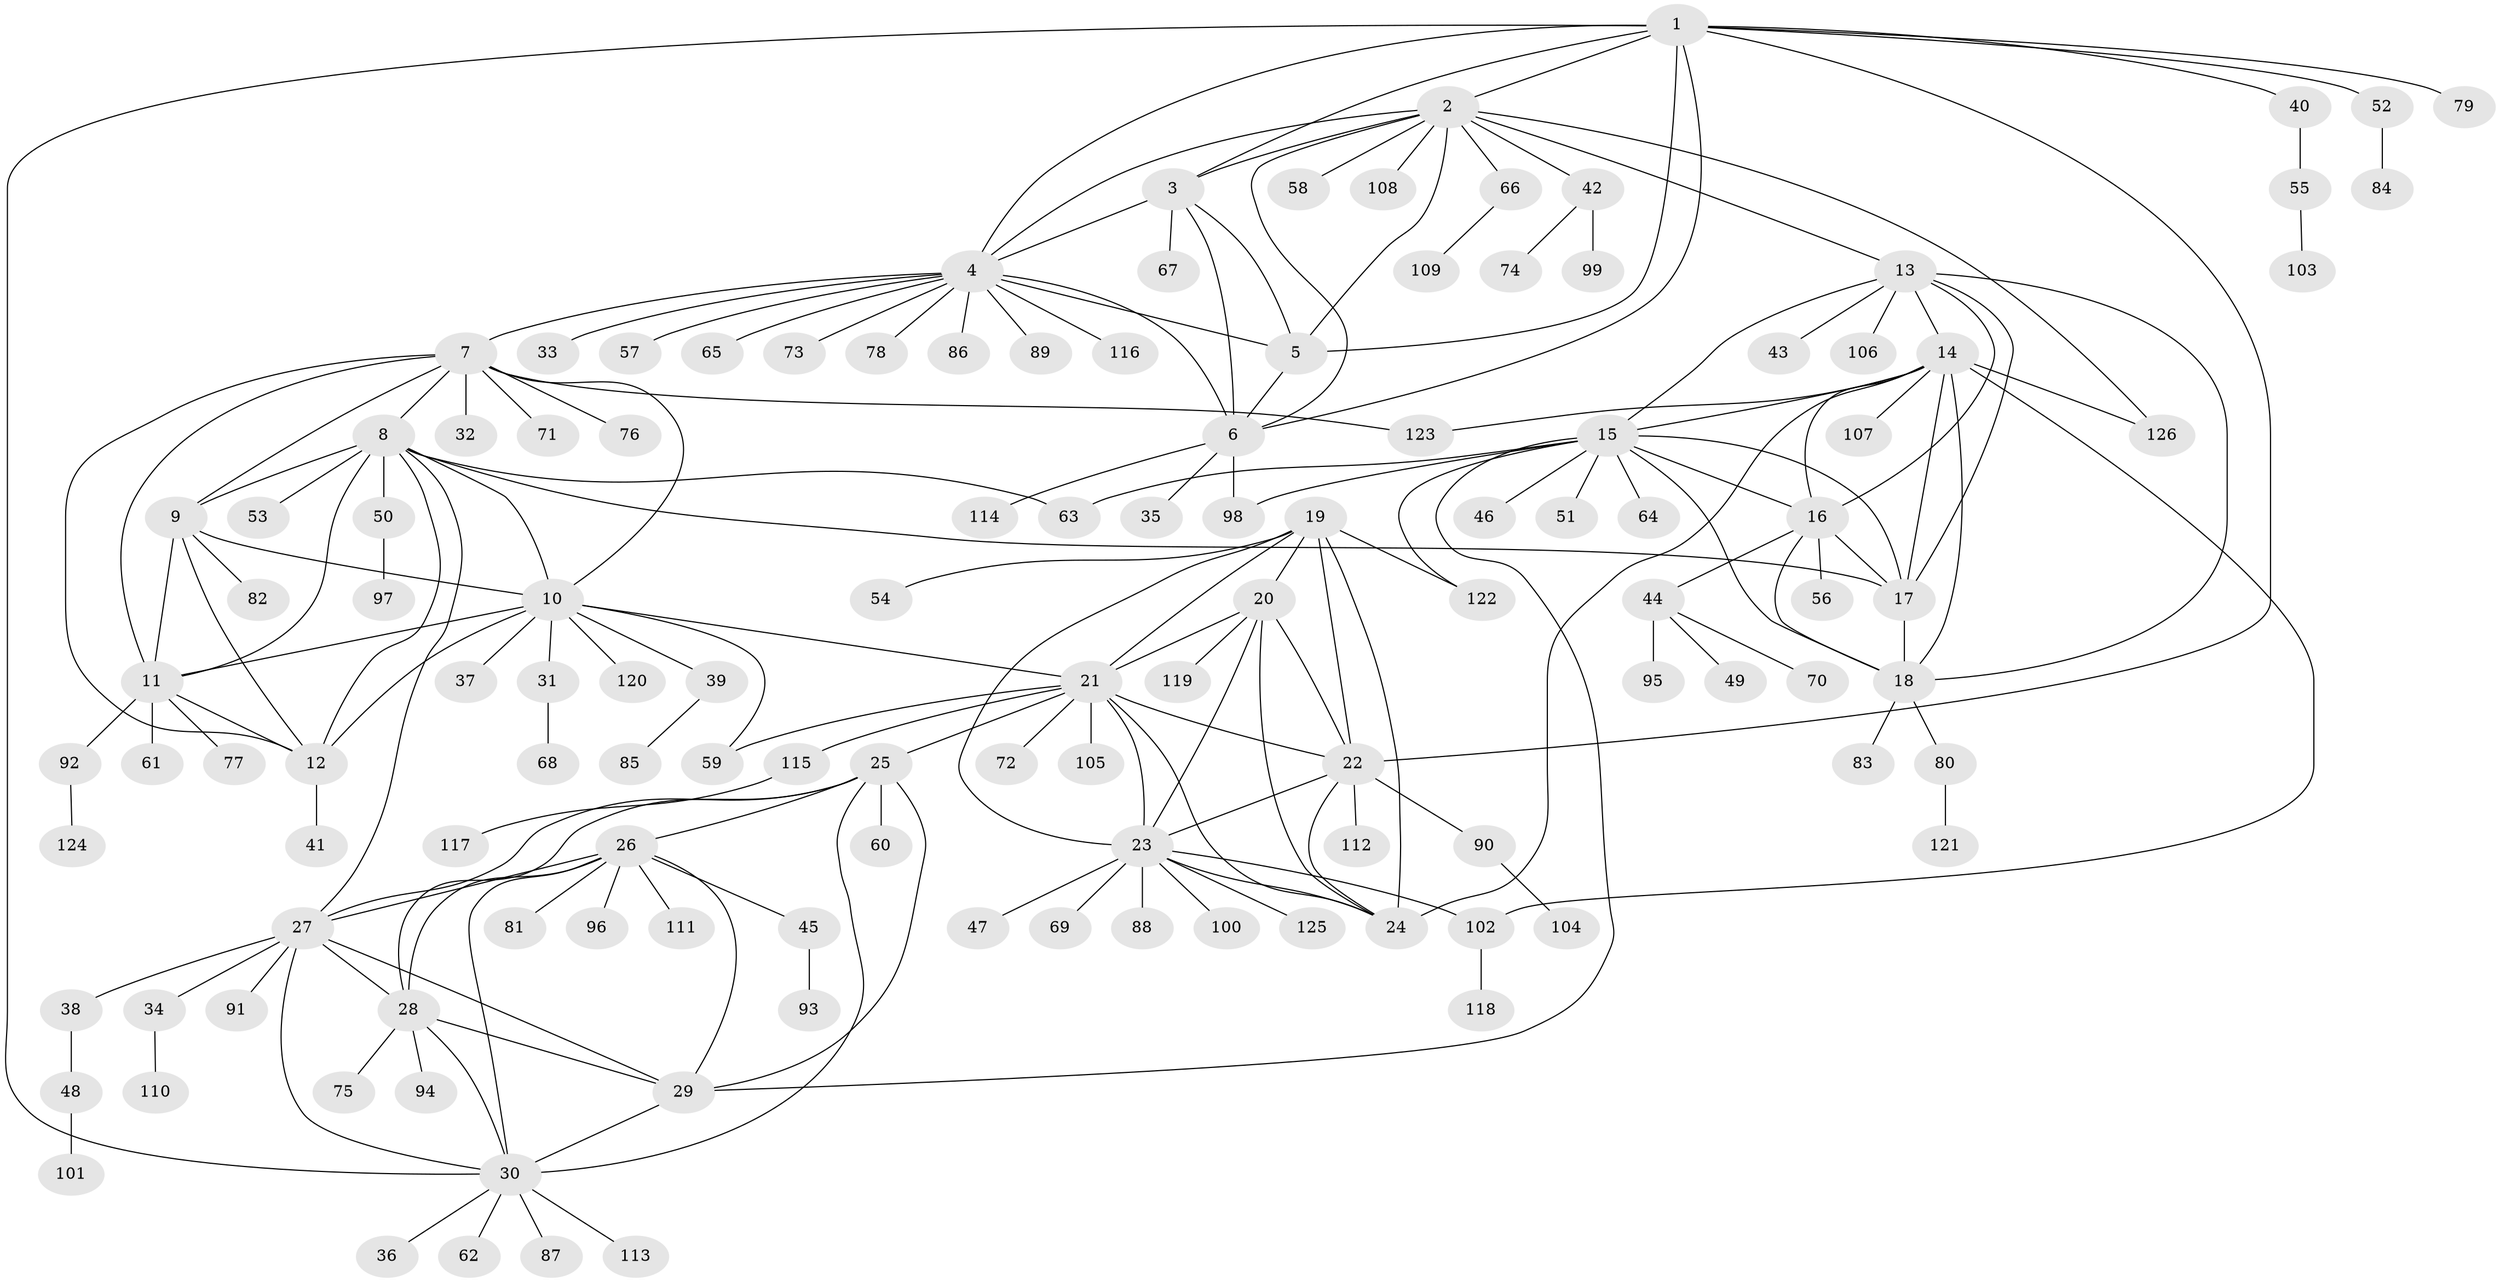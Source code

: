 // Generated by graph-tools (version 1.1) at 2025/02/03/09/25 03:02:43]
// undirected, 126 vertices, 188 edges
graph export_dot {
graph [start="1"]
  node [color=gray90,style=filled];
  1;
  2;
  3;
  4;
  5;
  6;
  7;
  8;
  9;
  10;
  11;
  12;
  13;
  14;
  15;
  16;
  17;
  18;
  19;
  20;
  21;
  22;
  23;
  24;
  25;
  26;
  27;
  28;
  29;
  30;
  31;
  32;
  33;
  34;
  35;
  36;
  37;
  38;
  39;
  40;
  41;
  42;
  43;
  44;
  45;
  46;
  47;
  48;
  49;
  50;
  51;
  52;
  53;
  54;
  55;
  56;
  57;
  58;
  59;
  60;
  61;
  62;
  63;
  64;
  65;
  66;
  67;
  68;
  69;
  70;
  71;
  72;
  73;
  74;
  75;
  76;
  77;
  78;
  79;
  80;
  81;
  82;
  83;
  84;
  85;
  86;
  87;
  88;
  89;
  90;
  91;
  92;
  93;
  94;
  95;
  96;
  97;
  98;
  99;
  100;
  101;
  102;
  103;
  104;
  105;
  106;
  107;
  108;
  109;
  110;
  111;
  112;
  113;
  114;
  115;
  116;
  117;
  118;
  119;
  120;
  121;
  122;
  123;
  124;
  125;
  126;
  1 -- 2;
  1 -- 3;
  1 -- 4;
  1 -- 5;
  1 -- 6;
  1 -- 22;
  1 -- 30;
  1 -- 40;
  1 -- 52;
  1 -- 79;
  2 -- 3;
  2 -- 4;
  2 -- 5;
  2 -- 6;
  2 -- 13;
  2 -- 42;
  2 -- 58;
  2 -- 66;
  2 -- 108;
  2 -- 126;
  3 -- 4;
  3 -- 5;
  3 -- 6;
  3 -- 67;
  4 -- 5;
  4 -- 6;
  4 -- 7;
  4 -- 33;
  4 -- 57;
  4 -- 65;
  4 -- 73;
  4 -- 78;
  4 -- 86;
  4 -- 89;
  4 -- 116;
  5 -- 6;
  6 -- 35;
  6 -- 98;
  6 -- 114;
  7 -- 8;
  7 -- 9;
  7 -- 10;
  7 -- 11;
  7 -- 12;
  7 -- 32;
  7 -- 71;
  7 -- 76;
  7 -- 123;
  8 -- 9;
  8 -- 10;
  8 -- 11;
  8 -- 12;
  8 -- 17;
  8 -- 27;
  8 -- 50;
  8 -- 53;
  8 -- 63;
  9 -- 10;
  9 -- 11;
  9 -- 12;
  9 -- 82;
  10 -- 11;
  10 -- 12;
  10 -- 21;
  10 -- 31;
  10 -- 37;
  10 -- 39;
  10 -- 59;
  10 -- 120;
  11 -- 12;
  11 -- 61;
  11 -- 77;
  11 -- 92;
  12 -- 41;
  13 -- 14;
  13 -- 15;
  13 -- 16;
  13 -- 17;
  13 -- 18;
  13 -- 43;
  13 -- 106;
  14 -- 15;
  14 -- 16;
  14 -- 17;
  14 -- 18;
  14 -- 24;
  14 -- 102;
  14 -- 107;
  14 -- 123;
  14 -- 126;
  15 -- 16;
  15 -- 17;
  15 -- 18;
  15 -- 29;
  15 -- 46;
  15 -- 51;
  15 -- 63;
  15 -- 64;
  15 -- 98;
  15 -- 122;
  16 -- 17;
  16 -- 18;
  16 -- 44;
  16 -- 56;
  17 -- 18;
  18 -- 80;
  18 -- 83;
  19 -- 20;
  19 -- 21;
  19 -- 22;
  19 -- 23;
  19 -- 24;
  19 -- 54;
  19 -- 122;
  20 -- 21;
  20 -- 22;
  20 -- 23;
  20 -- 24;
  20 -- 119;
  21 -- 22;
  21 -- 23;
  21 -- 24;
  21 -- 25;
  21 -- 59;
  21 -- 72;
  21 -- 105;
  21 -- 115;
  22 -- 23;
  22 -- 24;
  22 -- 90;
  22 -- 112;
  23 -- 24;
  23 -- 47;
  23 -- 69;
  23 -- 88;
  23 -- 100;
  23 -- 102;
  23 -- 125;
  25 -- 26;
  25 -- 27;
  25 -- 28;
  25 -- 29;
  25 -- 30;
  25 -- 60;
  26 -- 27;
  26 -- 28;
  26 -- 29;
  26 -- 30;
  26 -- 45;
  26 -- 81;
  26 -- 96;
  26 -- 111;
  27 -- 28;
  27 -- 29;
  27 -- 30;
  27 -- 34;
  27 -- 38;
  27 -- 91;
  28 -- 29;
  28 -- 30;
  28 -- 75;
  28 -- 94;
  29 -- 30;
  30 -- 36;
  30 -- 62;
  30 -- 87;
  30 -- 113;
  31 -- 68;
  34 -- 110;
  38 -- 48;
  39 -- 85;
  40 -- 55;
  42 -- 74;
  42 -- 99;
  44 -- 49;
  44 -- 70;
  44 -- 95;
  45 -- 93;
  48 -- 101;
  50 -- 97;
  52 -- 84;
  55 -- 103;
  66 -- 109;
  80 -- 121;
  90 -- 104;
  92 -- 124;
  102 -- 118;
  115 -- 117;
}
